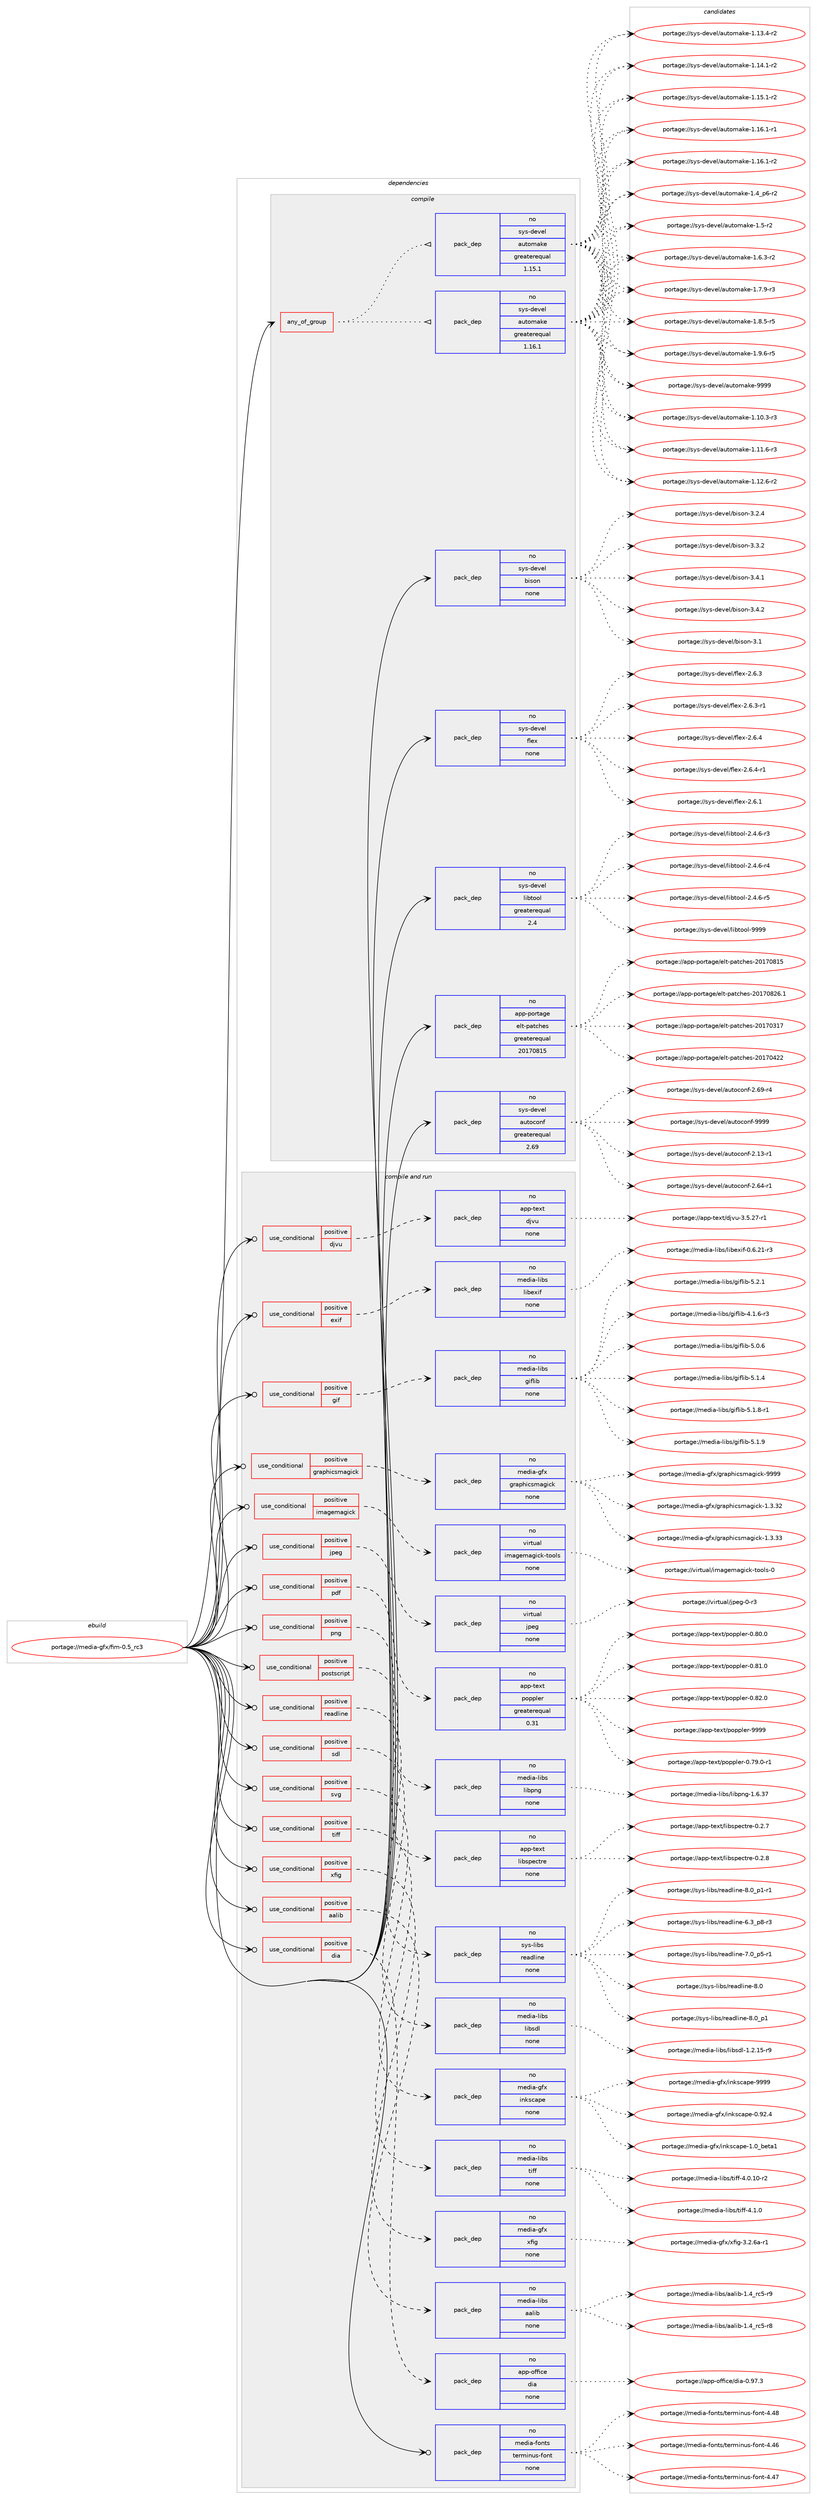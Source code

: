digraph prolog {

# *************
# Graph options
# *************

newrank=true;
concentrate=true;
compound=true;
graph [rankdir=LR,fontname=Helvetica,fontsize=10,ranksep=1.5];#, ranksep=2.5, nodesep=0.2];
edge  [arrowhead=vee];
node  [fontname=Helvetica,fontsize=10];

# **********
# The ebuild
# **********

subgraph cluster_leftcol {
color=gray;
rank=same;
label=<<i>ebuild</i>>;
id [label="portage://media-gfx/fim-0.5_rc3", color=red, width=4, href="../media-gfx/fim-0.5_rc3.svg"];
}

# ****************
# The dependencies
# ****************

subgraph cluster_midcol {
color=gray;
label=<<i>dependencies</i>>;
subgraph cluster_compile {
fillcolor="#eeeeee";
style=filled;
label=<<i>compile</i>>;
subgraph any4930 {
dependency312378 [label=<<TABLE BORDER="0" CELLBORDER="1" CELLSPACING="0" CELLPADDING="4"><TR><TD CELLPADDING="10">any_of_group</TD></TR></TABLE>>, shape=none, color=red];subgraph pack229198 {
dependency312379 [label=<<TABLE BORDER="0" CELLBORDER="1" CELLSPACING="0" CELLPADDING="4" WIDTH="220"><TR><TD ROWSPAN="6" CELLPADDING="30">pack_dep</TD></TR><TR><TD WIDTH="110">no</TD></TR><TR><TD>sys-devel</TD></TR><TR><TD>automake</TD></TR><TR><TD>greaterequal</TD></TR><TR><TD>1.16.1</TD></TR></TABLE>>, shape=none, color=blue];
}
dependency312378:e -> dependency312379:w [weight=20,style="dotted",arrowhead="oinv"];
subgraph pack229199 {
dependency312380 [label=<<TABLE BORDER="0" CELLBORDER="1" CELLSPACING="0" CELLPADDING="4" WIDTH="220"><TR><TD ROWSPAN="6" CELLPADDING="30">pack_dep</TD></TR><TR><TD WIDTH="110">no</TD></TR><TR><TD>sys-devel</TD></TR><TR><TD>automake</TD></TR><TR><TD>greaterequal</TD></TR><TR><TD>1.15.1</TD></TR></TABLE>>, shape=none, color=blue];
}
dependency312378:e -> dependency312380:w [weight=20,style="dotted",arrowhead="oinv"];
}
id:e -> dependency312378:w [weight=20,style="solid",arrowhead="vee"];
subgraph pack229200 {
dependency312381 [label=<<TABLE BORDER="0" CELLBORDER="1" CELLSPACING="0" CELLPADDING="4" WIDTH="220"><TR><TD ROWSPAN="6" CELLPADDING="30">pack_dep</TD></TR><TR><TD WIDTH="110">no</TD></TR><TR><TD>app-portage</TD></TR><TR><TD>elt-patches</TD></TR><TR><TD>greaterequal</TD></TR><TR><TD>20170815</TD></TR></TABLE>>, shape=none, color=blue];
}
id:e -> dependency312381:w [weight=20,style="solid",arrowhead="vee"];
subgraph pack229201 {
dependency312382 [label=<<TABLE BORDER="0" CELLBORDER="1" CELLSPACING="0" CELLPADDING="4" WIDTH="220"><TR><TD ROWSPAN="6" CELLPADDING="30">pack_dep</TD></TR><TR><TD WIDTH="110">no</TD></TR><TR><TD>sys-devel</TD></TR><TR><TD>autoconf</TD></TR><TR><TD>greaterequal</TD></TR><TR><TD>2.69</TD></TR></TABLE>>, shape=none, color=blue];
}
id:e -> dependency312382:w [weight=20,style="solid",arrowhead="vee"];
subgraph pack229202 {
dependency312383 [label=<<TABLE BORDER="0" CELLBORDER="1" CELLSPACING="0" CELLPADDING="4" WIDTH="220"><TR><TD ROWSPAN="6" CELLPADDING="30">pack_dep</TD></TR><TR><TD WIDTH="110">no</TD></TR><TR><TD>sys-devel</TD></TR><TR><TD>bison</TD></TR><TR><TD>none</TD></TR><TR><TD></TD></TR></TABLE>>, shape=none, color=blue];
}
id:e -> dependency312383:w [weight=20,style="solid",arrowhead="vee"];
subgraph pack229203 {
dependency312384 [label=<<TABLE BORDER="0" CELLBORDER="1" CELLSPACING="0" CELLPADDING="4" WIDTH="220"><TR><TD ROWSPAN="6" CELLPADDING="30">pack_dep</TD></TR><TR><TD WIDTH="110">no</TD></TR><TR><TD>sys-devel</TD></TR><TR><TD>flex</TD></TR><TR><TD>none</TD></TR><TR><TD></TD></TR></TABLE>>, shape=none, color=blue];
}
id:e -> dependency312384:w [weight=20,style="solid",arrowhead="vee"];
subgraph pack229204 {
dependency312385 [label=<<TABLE BORDER="0" CELLBORDER="1" CELLSPACING="0" CELLPADDING="4" WIDTH="220"><TR><TD ROWSPAN="6" CELLPADDING="30">pack_dep</TD></TR><TR><TD WIDTH="110">no</TD></TR><TR><TD>sys-devel</TD></TR><TR><TD>libtool</TD></TR><TR><TD>greaterequal</TD></TR><TR><TD>2.4</TD></TR></TABLE>>, shape=none, color=blue];
}
id:e -> dependency312385:w [weight=20,style="solid",arrowhead="vee"];
}
subgraph cluster_compileandrun {
fillcolor="#eeeeee";
style=filled;
label=<<i>compile and run</i>>;
subgraph cond78138 {
dependency312386 [label=<<TABLE BORDER="0" CELLBORDER="1" CELLSPACING="0" CELLPADDING="4"><TR><TD ROWSPAN="3" CELLPADDING="10">use_conditional</TD></TR><TR><TD>positive</TD></TR><TR><TD>aalib</TD></TR></TABLE>>, shape=none, color=red];
subgraph pack229205 {
dependency312387 [label=<<TABLE BORDER="0" CELLBORDER="1" CELLSPACING="0" CELLPADDING="4" WIDTH="220"><TR><TD ROWSPAN="6" CELLPADDING="30">pack_dep</TD></TR><TR><TD WIDTH="110">no</TD></TR><TR><TD>media-libs</TD></TR><TR><TD>aalib</TD></TR><TR><TD>none</TD></TR><TR><TD></TD></TR></TABLE>>, shape=none, color=blue];
}
dependency312386:e -> dependency312387:w [weight=20,style="dashed",arrowhead="vee"];
}
id:e -> dependency312386:w [weight=20,style="solid",arrowhead="odotvee"];
subgraph cond78139 {
dependency312388 [label=<<TABLE BORDER="0" CELLBORDER="1" CELLSPACING="0" CELLPADDING="4"><TR><TD ROWSPAN="3" CELLPADDING="10">use_conditional</TD></TR><TR><TD>positive</TD></TR><TR><TD>dia</TD></TR></TABLE>>, shape=none, color=red];
subgraph pack229206 {
dependency312389 [label=<<TABLE BORDER="0" CELLBORDER="1" CELLSPACING="0" CELLPADDING="4" WIDTH="220"><TR><TD ROWSPAN="6" CELLPADDING="30">pack_dep</TD></TR><TR><TD WIDTH="110">no</TD></TR><TR><TD>app-office</TD></TR><TR><TD>dia</TD></TR><TR><TD>none</TD></TR><TR><TD></TD></TR></TABLE>>, shape=none, color=blue];
}
dependency312388:e -> dependency312389:w [weight=20,style="dashed",arrowhead="vee"];
}
id:e -> dependency312388:w [weight=20,style="solid",arrowhead="odotvee"];
subgraph cond78140 {
dependency312390 [label=<<TABLE BORDER="0" CELLBORDER="1" CELLSPACING="0" CELLPADDING="4"><TR><TD ROWSPAN="3" CELLPADDING="10">use_conditional</TD></TR><TR><TD>positive</TD></TR><TR><TD>djvu</TD></TR></TABLE>>, shape=none, color=red];
subgraph pack229207 {
dependency312391 [label=<<TABLE BORDER="0" CELLBORDER="1" CELLSPACING="0" CELLPADDING="4" WIDTH="220"><TR><TD ROWSPAN="6" CELLPADDING="30">pack_dep</TD></TR><TR><TD WIDTH="110">no</TD></TR><TR><TD>app-text</TD></TR><TR><TD>djvu</TD></TR><TR><TD>none</TD></TR><TR><TD></TD></TR></TABLE>>, shape=none, color=blue];
}
dependency312390:e -> dependency312391:w [weight=20,style="dashed",arrowhead="vee"];
}
id:e -> dependency312390:w [weight=20,style="solid",arrowhead="odotvee"];
subgraph cond78141 {
dependency312392 [label=<<TABLE BORDER="0" CELLBORDER="1" CELLSPACING="0" CELLPADDING="4"><TR><TD ROWSPAN="3" CELLPADDING="10">use_conditional</TD></TR><TR><TD>positive</TD></TR><TR><TD>exif</TD></TR></TABLE>>, shape=none, color=red];
subgraph pack229208 {
dependency312393 [label=<<TABLE BORDER="0" CELLBORDER="1" CELLSPACING="0" CELLPADDING="4" WIDTH="220"><TR><TD ROWSPAN="6" CELLPADDING="30">pack_dep</TD></TR><TR><TD WIDTH="110">no</TD></TR><TR><TD>media-libs</TD></TR><TR><TD>libexif</TD></TR><TR><TD>none</TD></TR><TR><TD></TD></TR></TABLE>>, shape=none, color=blue];
}
dependency312392:e -> dependency312393:w [weight=20,style="dashed",arrowhead="vee"];
}
id:e -> dependency312392:w [weight=20,style="solid",arrowhead="odotvee"];
subgraph cond78142 {
dependency312394 [label=<<TABLE BORDER="0" CELLBORDER="1" CELLSPACING="0" CELLPADDING="4"><TR><TD ROWSPAN="3" CELLPADDING="10">use_conditional</TD></TR><TR><TD>positive</TD></TR><TR><TD>gif</TD></TR></TABLE>>, shape=none, color=red];
subgraph pack229209 {
dependency312395 [label=<<TABLE BORDER="0" CELLBORDER="1" CELLSPACING="0" CELLPADDING="4" WIDTH="220"><TR><TD ROWSPAN="6" CELLPADDING="30">pack_dep</TD></TR><TR><TD WIDTH="110">no</TD></TR><TR><TD>media-libs</TD></TR><TR><TD>giflib</TD></TR><TR><TD>none</TD></TR><TR><TD></TD></TR></TABLE>>, shape=none, color=blue];
}
dependency312394:e -> dependency312395:w [weight=20,style="dashed",arrowhead="vee"];
}
id:e -> dependency312394:w [weight=20,style="solid",arrowhead="odotvee"];
subgraph cond78143 {
dependency312396 [label=<<TABLE BORDER="0" CELLBORDER="1" CELLSPACING="0" CELLPADDING="4"><TR><TD ROWSPAN="3" CELLPADDING="10">use_conditional</TD></TR><TR><TD>positive</TD></TR><TR><TD>graphicsmagick</TD></TR></TABLE>>, shape=none, color=red];
subgraph pack229210 {
dependency312397 [label=<<TABLE BORDER="0" CELLBORDER="1" CELLSPACING="0" CELLPADDING="4" WIDTH="220"><TR><TD ROWSPAN="6" CELLPADDING="30">pack_dep</TD></TR><TR><TD WIDTH="110">no</TD></TR><TR><TD>media-gfx</TD></TR><TR><TD>graphicsmagick</TD></TR><TR><TD>none</TD></TR><TR><TD></TD></TR></TABLE>>, shape=none, color=blue];
}
dependency312396:e -> dependency312397:w [weight=20,style="dashed",arrowhead="vee"];
}
id:e -> dependency312396:w [weight=20,style="solid",arrowhead="odotvee"];
subgraph cond78144 {
dependency312398 [label=<<TABLE BORDER="0" CELLBORDER="1" CELLSPACING="0" CELLPADDING="4"><TR><TD ROWSPAN="3" CELLPADDING="10">use_conditional</TD></TR><TR><TD>positive</TD></TR><TR><TD>imagemagick</TD></TR></TABLE>>, shape=none, color=red];
subgraph pack229211 {
dependency312399 [label=<<TABLE BORDER="0" CELLBORDER="1" CELLSPACING="0" CELLPADDING="4" WIDTH="220"><TR><TD ROWSPAN="6" CELLPADDING="30">pack_dep</TD></TR><TR><TD WIDTH="110">no</TD></TR><TR><TD>virtual</TD></TR><TR><TD>imagemagick-tools</TD></TR><TR><TD>none</TD></TR><TR><TD></TD></TR></TABLE>>, shape=none, color=blue];
}
dependency312398:e -> dependency312399:w [weight=20,style="dashed",arrowhead="vee"];
}
id:e -> dependency312398:w [weight=20,style="solid",arrowhead="odotvee"];
subgraph cond78145 {
dependency312400 [label=<<TABLE BORDER="0" CELLBORDER="1" CELLSPACING="0" CELLPADDING="4"><TR><TD ROWSPAN="3" CELLPADDING="10">use_conditional</TD></TR><TR><TD>positive</TD></TR><TR><TD>jpeg</TD></TR></TABLE>>, shape=none, color=red];
subgraph pack229212 {
dependency312401 [label=<<TABLE BORDER="0" CELLBORDER="1" CELLSPACING="0" CELLPADDING="4" WIDTH="220"><TR><TD ROWSPAN="6" CELLPADDING="30">pack_dep</TD></TR><TR><TD WIDTH="110">no</TD></TR><TR><TD>virtual</TD></TR><TR><TD>jpeg</TD></TR><TR><TD>none</TD></TR><TR><TD></TD></TR></TABLE>>, shape=none, color=blue];
}
dependency312400:e -> dependency312401:w [weight=20,style="dashed",arrowhead="vee"];
}
id:e -> dependency312400:w [weight=20,style="solid",arrowhead="odotvee"];
subgraph cond78146 {
dependency312402 [label=<<TABLE BORDER="0" CELLBORDER="1" CELLSPACING="0" CELLPADDING="4"><TR><TD ROWSPAN="3" CELLPADDING="10">use_conditional</TD></TR><TR><TD>positive</TD></TR><TR><TD>pdf</TD></TR></TABLE>>, shape=none, color=red];
subgraph pack229213 {
dependency312403 [label=<<TABLE BORDER="0" CELLBORDER="1" CELLSPACING="0" CELLPADDING="4" WIDTH="220"><TR><TD ROWSPAN="6" CELLPADDING="30">pack_dep</TD></TR><TR><TD WIDTH="110">no</TD></TR><TR><TD>app-text</TD></TR><TR><TD>poppler</TD></TR><TR><TD>greaterequal</TD></TR><TR><TD>0.31</TD></TR></TABLE>>, shape=none, color=blue];
}
dependency312402:e -> dependency312403:w [weight=20,style="dashed",arrowhead="vee"];
}
id:e -> dependency312402:w [weight=20,style="solid",arrowhead="odotvee"];
subgraph cond78147 {
dependency312404 [label=<<TABLE BORDER="0" CELLBORDER="1" CELLSPACING="0" CELLPADDING="4"><TR><TD ROWSPAN="3" CELLPADDING="10">use_conditional</TD></TR><TR><TD>positive</TD></TR><TR><TD>png</TD></TR></TABLE>>, shape=none, color=red];
subgraph pack229214 {
dependency312405 [label=<<TABLE BORDER="0" CELLBORDER="1" CELLSPACING="0" CELLPADDING="4" WIDTH="220"><TR><TD ROWSPAN="6" CELLPADDING="30">pack_dep</TD></TR><TR><TD WIDTH="110">no</TD></TR><TR><TD>media-libs</TD></TR><TR><TD>libpng</TD></TR><TR><TD>none</TD></TR><TR><TD></TD></TR></TABLE>>, shape=none, color=blue];
}
dependency312404:e -> dependency312405:w [weight=20,style="dashed",arrowhead="vee"];
}
id:e -> dependency312404:w [weight=20,style="solid",arrowhead="odotvee"];
subgraph cond78148 {
dependency312406 [label=<<TABLE BORDER="0" CELLBORDER="1" CELLSPACING="0" CELLPADDING="4"><TR><TD ROWSPAN="3" CELLPADDING="10">use_conditional</TD></TR><TR><TD>positive</TD></TR><TR><TD>postscript</TD></TR></TABLE>>, shape=none, color=red];
subgraph pack229215 {
dependency312407 [label=<<TABLE BORDER="0" CELLBORDER="1" CELLSPACING="0" CELLPADDING="4" WIDTH="220"><TR><TD ROWSPAN="6" CELLPADDING="30">pack_dep</TD></TR><TR><TD WIDTH="110">no</TD></TR><TR><TD>app-text</TD></TR><TR><TD>libspectre</TD></TR><TR><TD>none</TD></TR><TR><TD></TD></TR></TABLE>>, shape=none, color=blue];
}
dependency312406:e -> dependency312407:w [weight=20,style="dashed",arrowhead="vee"];
}
id:e -> dependency312406:w [weight=20,style="solid",arrowhead="odotvee"];
subgraph cond78149 {
dependency312408 [label=<<TABLE BORDER="0" CELLBORDER="1" CELLSPACING="0" CELLPADDING="4"><TR><TD ROWSPAN="3" CELLPADDING="10">use_conditional</TD></TR><TR><TD>positive</TD></TR><TR><TD>readline</TD></TR></TABLE>>, shape=none, color=red];
subgraph pack229216 {
dependency312409 [label=<<TABLE BORDER="0" CELLBORDER="1" CELLSPACING="0" CELLPADDING="4" WIDTH="220"><TR><TD ROWSPAN="6" CELLPADDING="30">pack_dep</TD></TR><TR><TD WIDTH="110">no</TD></TR><TR><TD>sys-libs</TD></TR><TR><TD>readline</TD></TR><TR><TD>none</TD></TR><TR><TD></TD></TR></TABLE>>, shape=none, color=blue];
}
dependency312408:e -> dependency312409:w [weight=20,style="dashed",arrowhead="vee"];
}
id:e -> dependency312408:w [weight=20,style="solid",arrowhead="odotvee"];
subgraph cond78150 {
dependency312410 [label=<<TABLE BORDER="0" CELLBORDER="1" CELLSPACING="0" CELLPADDING="4"><TR><TD ROWSPAN="3" CELLPADDING="10">use_conditional</TD></TR><TR><TD>positive</TD></TR><TR><TD>sdl</TD></TR></TABLE>>, shape=none, color=red];
subgraph pack229217 {
dependency312411 [label=<<TABLE BORDER="0" CELLBORDER="1" CELLSPACING="0" CELLPADDING="4" WIDTH="220"><TR><TD ROWSPAN="6" CELLPADDING="30">pack_dep</TD></TR><TR><TD WIDTH="110">no</TD></TR><TR><TD>media-libs</TD></TR><TR><TD>libsdl</TD></TR><TR><TD>none</TD></TR><TR><TD></TD></TR></TABLE>>, shape=none, color=blue];
}
dependency312410:e -> dependency312411:w [weight=20,style="dashed",arrowhead="vee"];
}
id:e -> dependency312410:w [weight=20,style="solid",arrowhead="odotvee"];
subgraph cond78151 {
dependency312412 [label=<<TABLE BORDER="0" CELLBORDER="1" CELLSPACING="0" CELLPADDING="4"><TR><TD ROWSPAN="3" CELLPADDING="10">use_conditional</TD></TR><TR><TD>positive</TD></TR><TR><TD>svg</TD></TR></TABLE>>, shape=none, color=red];
subgraph pack229218 {
dependency312413 [label=<<TABLE BORDER="0" CELLBORDER="1" CELLSPACING="0" CELLPADDING="4" WIDTH="220"><TR><TD ROWSPAN="6" CELLPADDING="30">pack_dep</TD></TR><TR><TD WIDTH="110">no</TD></TR><TR><TD>media-gfx</TD></TR><TR><TD>inkscape</TD></TR><TR><TD>none</TD></TR><TR><TD></TD></TR></TABLE>>, shape=none, color=blue];
}
dependency312412:e -> dependency312413:w [weight=20,style="dashed",arrowhead="vee"];
}
id:e -> dependency312412:w [weight=20,style="solid",arrowhead="odotvee"];
subgraph cond78152 {
dependency312414 [label=<<TABLE BORDER="0" CELLBORDER="1" CELLSPACING="0" CELLPADDING="4"><TR><TD ROWSPAN="3" CELLPADDING="10">use_conditional</TD></TR><TR><TD>positive</TD></TR><TR><TD>tiff</TD></TR></TABLE>>, shape=none, color=red];
subgraph pack229219 {
dependency312415 [label=<<TABLE BORDER="0" CELLBORDER="1" CELLSPACING="0" CELLPADDING="4" WIDTH="220"><TR><TD ROWSPAN="6" CELLPADDING="30">pack_dep</TD></TR><TR><TD WIDTH="110">no</TD></TR><TR><TD>media-libs</TD></TR><TR><TD>tiff</TD></TR><TR><TD>none</TD></TR><TR><TD></TD></TR></TABLE>>, shape=none, color=blue];
}
dependency312414:e -> dependency312415:w [weight=20,style="dashed",arrowhead="vee"];
}
id:e -> dependency312414:w [weight=20,style="solid",arrowhead="odotvee"];
subgraph cond78153 {
dependency312416 [label=<<TABLE BORDER="0" CELLBORDER="1" CELLSPACING="0" CELLPADDING="4"><TR><TD ROWSPAN="3" CELLPADDING="10">use_conditional</TD></TR><TR><TD>positive</TD></TR><TR><TD>xfig</TD></TR></TABLE>>, shape=none, color=red];
subgraph pack229220 {
dependency312417 [label=<<TABLE BORDER="0" CELLBORDER="1" CELLSPACING="0" CELLPADDING="4" WIDTH="220"><TR><TD ROWSPAN="6" CELLPADDING="30">pack_dep</TD></TR><TR><TD WIDTH="110">no</TD></TR><TR><TD>media-gfx</TD></TR><TR><TD>xfig</TD></TR><TR><TD>none</TD></TR><TR><TD></TD></TR></TABLE>>, shape=none, color=blue];
}
dependency312416:e -> dependency312417:w [weight=20,style="dashed",arrowhead="vee"];
}
id:e -> dependency312416:w [weight=20,style="solid",arrowhead="odotvee"];
subgraph pack229221 {
dependency312418 [label=<<TABLE BORDER="0" CELLBORDER="1" CELLSPACING="0" CELLPADDING="4" WIDTH="220"><TR><TD ROWSPAN="6" CELLPADDING="30">pack_dep</TD></TR><TR><TD WIDTH="110">no</TD></TR><TR><TD>media-fonts</TD></TR><TR><TD>terminus-font</TD></TR><TR><TD>none</TD></TR><TR><TD></TD></TR></TABLE>>, shape=none, color=blue];
}
id:e -> dependency312418:w [weight=20,style="solid",arrowhead="odotvee"];
}
subgraph cluster_run {
fillcolor="#eeeeee";
style=filled;
label=<<i>run</i>>;
}
}

# **************
# The candidates
# **************

subgraph cluster_choices {
rank=same;
color=gray;
label=<<i>candidates</i>>;

subgraph choice229198 {
color=black;
nodesep=1;
choiceportage11512111545100101118101108479711711611110997107101454946494846514511451 [label="portage://sys-devel/automake-1.10.3-r3", color=red, width=4,href="../sys-devel/automake-1.10.3-r3.svg"];
choiceportage11512111545100101118101108479711711611110997107101454946494946544511451 [label="portage://sys-devel/automake-1.11.6-r3", color=red, width=4,href="../sys-devel/automake-1.11.6-r3.svg"];
choiceportage11512111545100101118101108479711711611110997107101454946495046544511450 [label="portage://sys-devel/automake-1.12.6-r2", color=red, width=4,href="../sys-devel/automake-1.12.6-r2.svg"];
choiceportage11512111545100101118101108479711711611110997107101454946495146524511450 [label="portage://sys-devel/automake-1.13.4-r2", color=red, width=4,href="../sys-devel/automake-1.13.4-r2.svg"];
choiceportage11512111545100101118101108479711711611110997107101454946495246494511450 [label="portage://sys-devel/automake-1.14.1-r2", color=red, width=4,href="../sys-devel/automake-1.14.1-r2.svg"];
choiceportage11512111545100101118101108479711711611110997107101454946495346494511450 [label="portage://sys-devel/automake-1.15.1-r2", color=red, width=4,href="../sys-devel/automake-1.15.1-r2.svg"];
choiceportage11512111545100101118101108479711711611110997107101454946495446494511449 [label="portage://sys-devel/automake-1.16.1-r1", color=red, width=4,href="../sys-devel/automake-1.16.1-r1.svg"];
choiceportage11512111545100101118101108479711711611110997107101454946495446494511450 [label="portage://sys-devel/automake-1.16.1-r2", color=red, width=4,href="../sys-devel/automake-1.16.1-r2.svg"];
choiceportage115121115451001011181011084797117116111109971071014549465295112544511450 [label="portage://sys-devel/automake-1.4_p6-r2", color=red, width=4,href="../sys-devel/automake-1.4_p6-r2.svg"];
choiceportage11512111545100101118101108479711711611110997107101454946534511450 [label="portage://sys-devel/automake-1.5-r2", color=red, width=4,href="../sys-devel/automake-1.5-r2.svg"];
choiceportage115121115451001011181011084797117116111109971071014549465446514511450 [label="portage://sys-devel/automake-1.6.3-r2", color=red, width=4,href="../sys-devel/automake-1.6.3-r2.svg"];
choiceportage115121115451001011181011084797117116111109971071014549465546574511451 [label="portage://sys-devel/automake-1.7.9-r3", color=red, width=4,href="../sys-devel/automake-1.7.9-r3.svg"];
choiceportage115121115451001011181011084797117116111109971071014549465646534511453 [label="portage://sys-devel/automake-1.8.5-r5", color=red, width=4,href="../sys-devel/automake-1.8.5-r5.svg"];
choiceportage115121115451001011181011084797117116111109971071014549465746544511453 [label="portage://sys-devel/automake-1.9.6-r5", color=red, width=4,href="../sys-devel/automake-1.9.6-r5.svg"];
choiceportage115121115451001011181011084797117116111109971071014557575757 [label="portage://sys-devel/automake-9999", color=red, width=4,href="../sys-devel/automake-9999.svg"];
dependency312379:e -> choiceportage11512111545100101118101108479711711611110997107101454946494846514511451:w [style=dotted,weight="100"];
dependency312379:e -> choiceportage11512111545100101118101108479711711611110997107101454946494946544511451:w [style=dotted,weight="100"];
dependency312379:e -> choiceportage11512111545100101118101108479711711611110997107101454946495046544511450:w [style=dotted,weight="100"];
dependency312379:e -> choiceportage11512111545100101118101108479711711611110997107101454946495146524511450:w [style=dotted,weight="100"];
dependency312379:e -> choiceportage11512111545100101118101108479711711611110997107101454946495246494511450:w [style=dotted,weight="100"];
dependency312379:e -> choiceportage11512111545100101118101108479711711611110997107101454946495346494511450:w [style=dotted,weight="100"];
dependency312379:e -> choiceportage11512111545100101118101108479711711611110997107101454946495446494511449:w [style=dotted,weight="100"];
dependency312379:e -> choiceportage11512111545100101118101108479711711611110997107101454946495446494511450:w [style=dotted,weight="100"];
dependency312379:e -> choiceportage115121115451001011181011084797117116111109971071014549465295112544511450:w [style=dotted,weight="100"];
dependency312379:e -> choiceportage11512111545100101118101108479711711611110997107101454946534511450:w [style=dotted,weight="100"];
dependency312379:e -> choiceportage115121115451001011181011084797117116111109971071014549465446514511450:w [style=dotted,weight="100"];
dependency312379:e -> choiceportage115121115451001011181011084797117116111109971071014549465546574511451:w [style=dotted,weight="100"];
dependency312379:e -> choiceportage115121115451001011181011084797117116111109971071014549465646534511453:w [style=dotted,weight="100"];
dependency312379:e -> choiceportage115121115451001011181011084797117116111109971071014549465746544511453:w [style=dotted,weight="100"];
dependency312379:e -> choiceportage115121115451001011181011084797117116111109971071014557575757:w [style=dotted,weight="100"];
}
subgraph choice229199 {
color=black;
nodesep=1;
choiceportage11512111545100101118101108479711711611110997107101454946494846514511451 [label="portage://sys-devel/automake-1.10.3-r3", color=red, width=4,href="../sys-devel/automake-1.10.3-r3.svg"];
choiceportage11512111545100101118101108479711711611110997107101454946494946544511451 [label="portage://sys-devel/automake-1.11.6-r3", color=red, width=4,href="../sys-devel/automake-1.11.6-r3.svg"];
choiceportage11512111545100101118101108479711711611110997107101454946495046544511450 [label="portage://sys-devel/automake-1.12.6-r2", color=red, width=4,href="../sys-devel/automake-1.12.6-r2.svg"];
choiceportage11512111545100101118101108479711711611110997107101454946495146524511450 [label="portage://sys-devel/automake-1.13.4-r2", color=red, width=4,href="../sys-devel/automake-1.13.4-r2.svg"];
choiceportage11512111545100101118101108479711711611110997107101454946495246494511450 [label="portage://sys-devel/automake-1.14.1-r2", color=red, width=4,href="../sys-devel/automake-1.14.1-r2.svg"];
choiceportage11512111545100101118101108479711711611110997107101454946495346494511450 [label="portage://sys-devel/automake-1.15.1-r2", color=red, width=4,href="../sys-devel/automake-1.15.1-r2.svg"];
choiceportage11512111545100101118101108479711711611110997107101454946495446494511449 [label="portage://sys-devel/automake-1.16.1-r1", color=red, width=4,href="../sys-devel/automake-1.16.1-r1.svg"];
choiceportage11512111545100101118101108479711711611110997107101454946495446494511450 [label="portage://sys-devel/automake-1.16.1-r2", color=red, width=4,href="../sys-devel/automake-1.16.1-r2.svg"];
choiceportage115121115451001011181011084797117116111109971071014549465295112544511450 [label="portage://sys-devel/automake-1.4_p6-r2", color=red, width=4,href="../sys-devel/automake-1.4_p6-r2.svg"];
choiceportage11512111545100101118101108479711711611110997107101454946534511450 [label="portage://sys-devel/automake-1.5-r2", color=red, width=4,href="../sys-devel/automake-1.5-r2.svg"];
choiceportage115121115451001011181011084797117116111109971071014549465446514511450 [label="portage://sys-devel/automake-1.6.3-r2", color=red, width=4,href="../sys-devel/automake-1.6.3-r2.svg"];
choiceportage115121115451001011181011084797117116111109971071014549465546574511451 [label="portage://sys-devel/automake-1.7.9-r3", color=red, width=4,href="../sys-devel/automake-1.7.9-r3.svg"];
choiceportage115121115451001011181011084797117116111109971071014549465646534511453 [label="portage://sys-devel/automake-1.8.5-r5", color=red, width=4,href="../sys-devel/automake-1.8.5-r5.svg"];
choiceportage115121115451001011181011084797117116111109971071014549465746544511453 [label="portage://sys-devel/automake-1.9.6-r5", color=red, width=4,href="../sys-devel/automake-1.9.6-r5.svg"];
choiceportage115121115451001011181011084797117116111109971071014557575757 [label="portage://sys-devel/automake-9999", color=red, width=4,href="../sys-devel/automake-9999.svg"];
dependency312380:e -> choiceportage11512111545100101118101108479711711611110997107101454946494846514511451:w [style=dotted,weight="100"];
dependency312380:e -> choiceportage11512111545100101118101108479711711611110997107101454946494946544511451:w [style=dotted,weight="100"];
dependency312380:e -> choiceportage11512111545100101118101108479711711611110997107101454946495046544511450:w [style=dotted,weight="100"];
dependency312380:e -> choiceportage11512111545100101118101108479711711611110997107101454946495146524511450:w [style=dotted,weight="100"];
dependency312380:e -> choiceportage11512111545100101118101108479711711611110997107101454946495246494511450:w [style=dotted,weight="100"];
dependency312380:e -> choiceportage11512111545100101118101108479711711611110997107101454946495346494511450:w [style=dotted,weight="100"];
dependency312380:e -> choiceportage11512111545100101118101108479711711611110997107101454946495446494511449:w [style=dotted,weight="100"];
dependency312380:e -> choiceportage11512111545100101118101108479711711611110997107101454946495446494511450:w [style=dotted,weight="100"];
dependency312380:e -> choiceportage115121115451001011181011084797117116111109971071014549465295112544511450:w [style=dotted,weight="100"];
dependency312380:e -> choiceportage11512111545100101118101108479711711611110997107101454946534511450:w [style=dotted,weight="100"];
dependency312380:e -> choiceportage115121115451001011181011084797117116111109971071014549465446514511450:w [style=dotted,weight="100"];
dependency312380:e -> choiceportage115121115451001011181011084797117116111109971071014549465546574511451:w [style=dotted,weight="100"];
dependency312380:e -> choiceportage115121115451001011181011084797117116111109971071014549465646534511453:w [style=dotted,weight="100"];
dependency312380:e -> choiceportage115121115451001011181011084797117116111109971071014549465746544511453:w [style=dotted,weight="100"];
dependency312380:e -> choiceportage115121115451001011181011084797117116111109971071014557575757:w [style=dotted,weight="100"];
}
subgraph choice229200 {
color=black;
nodesep=1;
choiceportage97112112451121111141169710310147101108116451129711699104101115455048495548514955 [label="portage://app-portage/elt-patches-20170317", color=red, width=4,href="../app-portage/elt-patches-20170317.svg"];
choiceportage97112112451121111141169710310147101108116451129711699104101115455048495548525050 [label="portage://app-portage/elt-patches-20170422", color=red, width=4,href="../app-portage/elt-patches-20170422.svg"];
choiceportage97112112451121111141169710310147101108116451129711699104101115455048495548564953 [label="portage://app-portage/elt-patches-20170815", color=red, width=4,href="../app-portage/elt-patches-20170815.svg"];
choiceportage971121124511211111411697103101471011081164511297116991041011154550484955485650544649 [label="portage://app-portage/elt-patches-20170826.1", color=red, width=4,href="../app-portage/elt-patches-20170826.1.svg"];
dependency312381:e -> choiceportage97112112451121111141169710310147101108116451129711699104101115455048495548514955:w [style=dotted,weight="100"];
dependency312381:e -> choiceportage97112112451121111141169710310147101108116451129711699104101115455048495548525050:w [style=dotted,weight="100"];
dependency312381:e -> choiceportage97112112451121111141169710310147101108116451129711699104101115455048495548564953:w [style=dotted,weight="100"];
dependency312381:e -> choiceportage971121124511211111411697103101471011081164511297116991041011154550484955485650544649:w [style=dotted,weight="100"];
}
subgraph choice229201 {
color=black;
nodesep=1;
choiceportage1151211154510010111810110847971171161119911111010245504649514511449 [label="portage://sys-devel/autoconf-2.13-r1", color=red, width=4,href="../sys-devel/autoconf-2.13-r1.svg"];
choiceportage1151211154510010111810110847971171161119911111010245504654524511449 [label="portage://sys-devel/autoconf-2.64-r1", color=red, width=4,href="../sys-devel/autoconf-2.64-r1.svg"];
choiceportage1151211154510010111810110847971171161119911111010245504654574511452 [label="portage://sys-devel/autoconf-2.69-r4", color=red, width=4,href="../sys-devel/autoconf-2.69-r4.svg"];
choiceportage115121115451001011181011084797117116111991111101024557575757 [label="portage://sys-devel/autoconf-9999", color=red, width=4,href="../sys-devel/autoconf-9999.svg"];
dependency312382:e -> choiceportage1151211154510010111810110847971171161119911111010245504649514511449:w [style=dotted,weight="100"];
dependency312382:e -> choiceportage1151211154510010111810110847971171161119911111010245504654524511449:w [style=dotted,weight="100"];
dependency312382:e -> choiceportage1151211154510010111810110847971171161119911111010245504654574511452:w [style=dotted,weight="100"];
dependency312382:e -> choiceportage115121115451001011181011084797117116111991111101024557575757:w [style=dotted,weight="100"];
}
subgraph choice229202 {
color=black;
nodesep=1;
choiceportage11512111545100101118101108479810511511111045514649 [label="portage://sys-devel/bison-3.1", color=red, width=4,href="../sys-devel/bison-3.1.svg"];
choiceportage115121115451001011181011084798105115111110455146504652 [label="portage://sys-devel/bison-3.2.4", color=red, width=4,href="../sys-devel/bison-3.2.4.svg"];
choiceportage115121115451001011181011084798105115111110455146514650 [label="portage://sys-devel/bison-3.3.2", color=red, width=4,href="../sys-devel/bison-3.3.2.svg"];
choiceportage115121115451001011181011084798105115111110455146524649 [label="portage://sys-devel/bison-3.4.1", color=red, width=4,href="../sys-devel/bison-3.4.1.svg"];
choiceportage115121115451001011181011084798105115111110455146524650 [label="portage://sys-devel/bison-3.4.2", color=red, width=4,href="../sys-devel/bison-3.4.2.svg"];
dependency312383:e -> choiceportage11512111545100101118101108479810511511111045514649:w [style=dotted,weight="100"];
dependency312383:e -> choiceportage115121115451001011181011084798105115111110455146504652:w [style=dotted,weight="100"];
dependency312383:e -> choiceportage115121115451001011181011084798105115111110455146514650:w [style=dotted,weight="100"];
dependency312383:e -> choiceportage115121115451001011181011084798105115111110455146524649:w [style=dotted,weight="100"];
dependency312383:e -> choiceportage115121115451001011181011084798105115111110455146524650:w [style=dotted,weight="100"];
}
subgraph choice229203 {
color=black;
nodesep=1;
choiceportage1151211154510010111810110847102108101120455046544649 [label="portage://sys-devel/flex-2.6.1", color=red, width=4,href="../sys-devel/flex-2.6.1.svg"];
choiceportage1151211154510010111810110847102108101120455046544651 [label="portage://sys-devel/flex-2.6.3", color=red, width=4,href="../sys-devel/flex-2.6.3.svg"];
choiceportage11512111545100101118101108471021081011204550465446514511449 [label="portage://sys-devel/flex-2.6.3-r1", color=red, width=4,href="../sys-devel/flex-2.6.3-r1.svg"];
choiceportage1151211154510010111810110847102108101120455046544652 [label="portage://sys-devel/flex-2.6.4", color=red, width=4,href="../sys-devel/flex-2.6.4.svg"];
choiceportage11512111545100101118101108471021081011204550465446524511449 [label="portage://sys-devel/flex-2.6.4-r1", color=red, width=4,href="../sys-devel/flex-2.6.4-r1.svg"];
dependency312384:e -> choiceportage1151211154510010111810110847102108101120455046544649:w [style=dotted,weight="100"];
dependency312384:e -> choiceportage1151211154510010111810110847102108101120455046544651:w [style=dotted,weight="100"];
dependency312384:e -> choiceportage11512111545100101118101108471021081011204550465446514511449:w [style=dotted,weight="100"];
dependency312384:e -> choiceportage1151211154510010111810110847102108101120455046544652:w [style=dotted,weight="100"];
dependency312384:e -> choiceportage11512111545100101118101108471021081011204550465446524511449:w [style=dotted,weight="100"];
}
subgraph choice229204 {
color=black;
nodesep=1;
choiceportage1151211154510010111810110847108105981161111111084550465246544511451 [label="portage://sys-devel/libtool-2.4.6-r3", color=red, width=4,href="../sys-devel/libtool-2.4.6-r3.svg"];
choiceportage1151211154510010111810110847108105981161111111084550465246544511452 [label="portage://sys-devel/libtool-2.4.6-r4", color=red, width=4,href="../sys-devel/libtool-2.4.6-r4.svg"];
choiceportage1151211154510010111810110847108105981161111111084550465246544511453 [label="portage://sys-devel/libtool-2.4.6-r5", color=red, width=4,href="../sys-devel/libtool-2.4.6-r5.svg"];
choiceportage1151211154510010111810110847108105981161111111084557575757 [label="portage://sys-devel/libtool-9999", color=red, width=4,href="../sys-devel/libtool-9999.svg"];
dependency312385:e -> choiceportage1151211154510010111810110847108105981161111111084550465246544511451:w [style=dotted,weight="100"];
dependency312385:e -> choiceportage1151211154510010111810110847108105981161111111084550465246544511452:w [style=dotted,weight="100"];
dependency312385:e -> choiceportage1151211154510010111810110847108105981161111111084550465246544511453:w [style=dotted,weight="100"];
dependency312385:e -> choiceportage1151211154510010111810110847108105981161111111084557575757:w [style=dotted,weight="100"];
}
subgraph choice229205 {
color=black;
nodesep=1;
choiceportage10910110010597451081059811547979710810598454946529511499534511456 [label="portage://media-libs/aalib-1.4_rc5-r8", color=red, width=4,href="../media-libs/aalib-1.4_rc5-r8.svg"];
choiceportage10910110010597451081059811547979710810598454946529511499534511457 [label="portage://media-libs/aalib-1.4_rc5-r9", color=red, width=4,href="../media-libs/aalib-1.4_rc5-r9.svg"];
dependency312387:e -> choiceportage10910110010597451081059811547979710810598454946529511499534511456:w [style=dotted,weight="100"];
dependency312387:e -> choiceportage10910110010597451081059811547979710810598454946529511499534511457:w [style=dotted,weight="100"];
}
subgraph choice229206 {
color=black;
nodesep=1;
choiceportage971121124511110210210599101471001059745484657554651 [label="portage://app-office/dia-0.97.3", color=red, width=4,href="../app-office/dia-0.97.3.svg"];
dependency312389:e -> choiceportage971121124511110210210599101471001059745484657554651:w [style=dotted,weight="100"];
}
subgraph choice229207 {
color=black;
nodesep=1;
choiceportage971121124511610112011647100106118117455146534650554511449 [label="portage://app-text/djvu-3.5.27-r1", color=red, width=4,href="../app-text/djvu-3.5.27-r1.svg"];
dependency312391:e -> choiceportage971121124511610112011647100106118117455146534650554511449:w [style=dotted,weight="100"];
}
subgraph choice229208 {
color=black;
nodesep=1;
choiceportage1091011001059745108105981154710810598101120105102454846544650494511451 [label="portage://media-libs/libexif-0.6.21-r3", color=red, width=4,href="../media-libs/libexif-0.6.21-r3.svg"];
dependency312393:e -> choiceportage1091011001059745108105981154710810598101120105102454846544650494511451:w [style=dotted,weight="100"];
}
subgraph choice229209 {
color=black;
nodesep=1;
choiceportage10910110010597451081059811547103105102108105984552464946544511451 [label="portage://media-libs/giflib-4.1.6-r3", color=red, width=4,href="../media-libs/giflib-4.1.6-r3.svg"];
choiceportage1091011001059745108105981154710310510210810598455346484654 [label="portage://media-libs/giflib-5.0.6", color=red, width=4,href="../media-libs/giflib-5.0.6.svg"];
choiceportage1091011001059745108105981154710310510210810598455346494652 [label="portage://media-libs/giflib-5.1.4", color=red, width=4,href="../media-libs/giflib-5.1.4.svg"];
choiceportage10910110010597451081059811547103105102108105984553464946564511449 [label="portage://media-libs/giflib-5.1.8-r1", color=red, width=4,href="../media-libs/giflib-5.1.8-r1.svg"];
choiceportage1091011001059745108105981154710310510210810598455346494657 [label="portage://media-libs/giflib-5.1.9", color=red, width=4,href="../media-libs/giflib-5.1.9.svg"];
choiceportage1091011001059745108105981154710310510210810598455346504649 [label="portage://media-libs/giflib-5.2.1", color=red, width=4,href="../media-libs/giflib-5.2.1.svg"];
dependency312395:e -> choiceportage10910110010597451081059811547103105102108105984552464946544511451:w [style=dotted,weight="100"];
dependency312395:e -> choiceportage1091011001059745108105981154710310510210810598455346484654:w [style=dotted,weight="100"];
dependency312395:e -> choiceportage1091011001059745108105981154710310510210810598455346494652:w [style=dotted,weight="100"];
dependency312395:e -> choiceportage10910110010597451081059811547103105102108105984553464946564511449:w [style=dotted,weight="100"];
dependency312395:e -> choiceportage1091011001059745108105981154710310510210810598455346494657:w [style=dotted,weight="100"];
dependency312395:e -> choiceportage1091011001059745108105981154710310510210810598455346504649:w [style=dotted,weight="100"];
}
subgraph choice229210 {
color=black;
nodesep=1;
choiceportage1091011001059745103102120471031149711210410599115109971031059910745494651465150 [label="portage://media-gfx/graphicsmagick-1.3.32", color=red, width=4,href="../media-gfx/graphicsmagick-1.3.32.svg"];
choiceportage1091011001059745103102120471031149711210410599115109971031059910745494651465151 [label="portage://media-gfx/graphicsmagick-1.3.33", color=red, width=4,href="../media-gfx/graphicsmagick-1.3.33.svg"];
choiceportage109101100105974510310212047103114971121041059911510997103105991074557575757 [label="portage://media-gfx/graphicsmagick-9999", color=red, width=4,href="../media-gfx/graphicsmagick-9999.svg"];
dependency312397:e -> choiceportage1091011001059745103102120471031149711210410599115109971031059910745494651465150:w [style=dotted,weight="100"];
dependency312397:e -> choiceportage1091011001059745103102120471031149711210410599115109971031059910745494651465151:w [style=dotted,weight="100"];
dependency312397:e -> choiceportage109101100105974510310212047103114971121041059911510997103105991074557575757:w [style=dotted,weight="100"];
}
subgraph choice229211 {
color=black;
nodesep=1;
choiceportage1181051141161179710847105109971031011099710310599107451161111111081154548 [label="portage://virtual/imagemagick-tools-0", color=red, width=4,href="../virtual/imagemagick-tools-0.svg"];
dependency312399:e -> choiceportage1181051141161179710847105109971031011099710310599107451161111111081154548:w [style=dotted,weight="100"];
}
subgraph choice229212 {
color=black;
nodesep=1;
choiceportage118105114116117971084710611210110345484511451 [label="portage://virtual/jpeg-0-r3", color=red, width=4,href="../virtual/jpeg-0-r3.svg"];
dependency312401:e -> choiceportage118105114116117971084710611210110345484511451:w [style=dotted,weight="100"];
}
subgraph choice229213 {
color=black;
nodesep=1;
choiceportage971121124511610112011647112111112112108101114454846555746484511449 [label="portage://app-text/poppler-0.79.0-r1", color=red, width=4,href="../app-text/poppler-0.79.0-r1.svg"];
choiceportage97112112451161011201164711211111211210810111445484656484648 [label="portage://app-text/poppler-0.80.0", color=red, width=4,href="../app-text/poppler-0.80.0.svg"];
choiceportage97112112451161011201164711211111211210810111445484656494648 [label="portage://app-text/poppler-0.81.0", color=red, width=4,href="../app-text/poppler-0.81.0.svg"];
choiceportage97112112451161011201164711211111211210810111445484656504648 [label="portage://app-text/poppler-0.82.0", color=red, width=4,href="../app-text/poppler-0.82.0.svg"];
choiceportage9711211245116101120116471121111121121081011144557575757 [label="portage://app-text/poppler-9999", color=red, width=4,href="../app-text/poppler-9999.svg"];
dependency312403:e -> choiceportage971121124511610112011647112111112112108101114454846555746484511449:w [style=dotted,weight="100"];
dependency312403:e -> choiceportage97112112451161011201164711211111211210810111445484656484648:w [style=dotted,weight="100"];
dependency312403:e -> choiceportage97112112451161011201164711211111211210810111445484656494648:w [style=dotted,weight="100"];
dependency312403:e -> choiceportage97112112451161011201164711211111211210810111445484656504648:w [style=dotted,weight="100"];
dependency312403:e -> choiceportage9711211245116101120116471121111121121081011144557575757:w [style=dotted,weight="100"];
}
subgraph choice229214 {
color=black;
nodesep=1;
choiceportage109101100105974510810598115471081059811211010345494654465155 [label="portage://media-libs/libpng-1.6.37", color=red, width=4,href="../media-libs/libpng-1.6.37.svg"];
dependency312405:e -> choiceportage109101100105974510810598115471081059811211010345494654465155:w [style=dotted,weight="100"];
}
subgraph choice229215 {
color=black;
nodesep=1;
choiceportage9711211245116101120116471081059811511210199116114101454846504655 [label="portage://app-text/libspectre-0.2.7", color=red, width=4,href="../app-text/libspectre-0.2.7.svg"];
choiceportage9711211245116101120116471081059811511210199116114101454846504656 [label="portage://app-text/libspectre-0.2.8", color=red, width=4,href="../app-text/libspectre-0.2.8.svg"];
dependency312407:e -> choiceportage9711211245116101120116471081059811511210199116114101454846504655:w [style=dotted,weight="100"];
dependency312407:e -> choiceportage9711211245116101120116471081059811511210199116114101454846504656:w [style=dotted,weight="100"];
}
subgraph choice229216 {
color=black;
nodesep=1;
choiceportage115121115451081059811547114101971001081051101014554465195112564511451 [label="portage://sys-libs/readline-6.3_p8-r3", color=red, width=4,href="../sys-libs/readline-6.3_p8-r3.svg"];
choiceportage115121115451081059811547114101971001081051101014555464895112534511449 [label="portage://sys-libs/readline-7.0_p5-r1", color=red, width=4,href="../sys-libs/readline-7.0_p5-r1.svg"];
choiceportage1151211154510810598115471141019710010810511010145564648 [label="portage://sys-libs/readline-8.0", color=red, width=4,href="../sys-libs/readline-8.0.svg"];
choiceportage11512111545108105981154711410197100108105110101455646489511249 [label="portage://sys-libs/readline-8.0_p1", color=red, width=4,href="../sys-libs/readline-8.0_p1.svg"];
choiceportage115121115451081059811547114101971001081051101014556464895112494511449 [label="portage://sys-libs/readline-8.0_p1-r1", color=red, width=4,href="../sys-libs/readline-8.0_p1-r1.svg"];
dependency312409:e -> choiceportage115121115451081059811547114101971001081051101014554465195112564511451:w [style=dotted,weight="100"];
dependency312409:e -> choiceportage115121115451081059811547114101971001081051101014555464895112534511449:w [style=dotted,weight="100"];
dependency312409:e -> choiceportage1151211154510810598115471141019710010810511010145564648:w [style=dotted,weight="100"];
dependency312409:e -> choiceportage11512111545108105981154711410197100108105110101455646489511249:w [style=dotted,weight="100"];
dependency312409:e -> choiceportage115121115451081059811547114101971001081051101014556464895112494511449:w [style=dotted,weight="100"];
}
subgraph choice229217 {
color=black;
nodesep=1;
choiceportage1091011001059745108105981154710810598115100108454946504649534511457 [label="portage://media-libs/libsdl-1.2.15-r9", color=red, width=4,href="../media-libs/libsdl-1.2.15-r9.svg"];
dependency312411:e -> choiceportage1091011001059745108105981154710810598115100108454946504649534511457:w [style=dotted,weight="100"];
}
subgraph choice229218 {
color=black;
nodesep=1;
choiceportage109101100105974510310212047105110107115999711210145484657504652 [label="portage://media-gfx/inkscape-0.92.4", color=red, width=4,href="../media-gfx/inkscape-0.92.4.svg"];
choiceportage10910110010597451031021204710511010711599971121014549464895981011169749 [label="portage://media-gfx/inkscape-1.0_beta1", color=red, width=4,href="../media-gfx/inkscape-1.0_beta1.svg"];
choiceportage10910110010597451031021204710511010711599971121014557575757 [label="portage://media-gfx/inkscape-9999", color=red, width=4,href="../media-gfx/inkscape-9999.svg"];
dependency312413:e -> choiceportage109101100105974510310212047105110107115999711210145484657504652:w [style=dotted,weight="100"];
dependency312413:e -> choiceportage10910110010597451031021204710511010711599971121014549464895981011169749:w [style=dotted,weight="100"];
dependency312413:e -> choiceportage10910110010597451031021204710511010711599971121014557575757:w [style=dotted,weight="100"];
}
subgraph choice229219 {
color=black;
nodesep=1;
choiceportage10910110010597451081059811547116105102102455246484649484511450 [label="portage://media-libs/tiff-4.0.10-r2", color=red, width=4,href="../media-libs/tiff-4.0.10-r2.svg"];
choiceportage10910110010597451081059811547116105102102455246494648 [label="portage://media-libs/tiff-4.1.0", color=red, width=4,href="../media-libs/tiff-4.1.0.svg"];
dependency312415:e -> choiceportage10910110010597451081059811547116105102102455246484649484511450:w [style=dotted,weight="100"];
dependency312415:e -> choiceportage10910110010597451081059811547116105102102455246494648:w [style=dotted,weight="100"];
}
subgraph choice229220 {
color=black;
nodesep=1;
choiceportage109101100105974510310212047120102105103455146504654974511449 [label="portage://media-gfx/xfig-3.2.6a-r1", color=red, width=4,href="../media-gfx/xfig-3.2.6a-r1.svg"];
dependency312417:e -> choiceportage109101100105974510310212047120102105103455146504654974511449:w [style=dotted,weight="100"];
}
subgraph choice229221 {
color=black;
nodesep=1;
choiceportage109101100105974510211111011611547116101114109105110117115451021111101164552465254 [label="portage://media-fonts/terminus-font-4.46", color=red, width=4,href="../media-fonts/terminus-font-4.46.svg"];
choiceportage109101100105974510211111011611547116101114109105110117115451021111101164552465255 [label="portage://media-fonts/terminus-font-4.47", color=red, width=4,href="../media-fonts/terminus-font-4.47.svg"];
choiceportage109101100105974510211111011611547116101114109105110117115451021111101164552465256 [label="portage://media-fonts/terminus-font-4.48", color=red, width=4,href="../media-fonts/terminus-font-4.48.svg"];
dependency312418:e -> choiceportage109101100105974510211111011611547116101114109105110117115451021111101164552465254:w [style=dotted,weight="100"];
dependency312418:e -> choiceportage109101100105974510211111011611547116101114109105110117115451021111101164552465255:w [style=dotted,weight="100"];
dependency312418:e -> choiceportage109101100105974510211111011611547116101114109105110117115451021111101164552465256:w [style=dotted,weight="100"];
}
}

}
